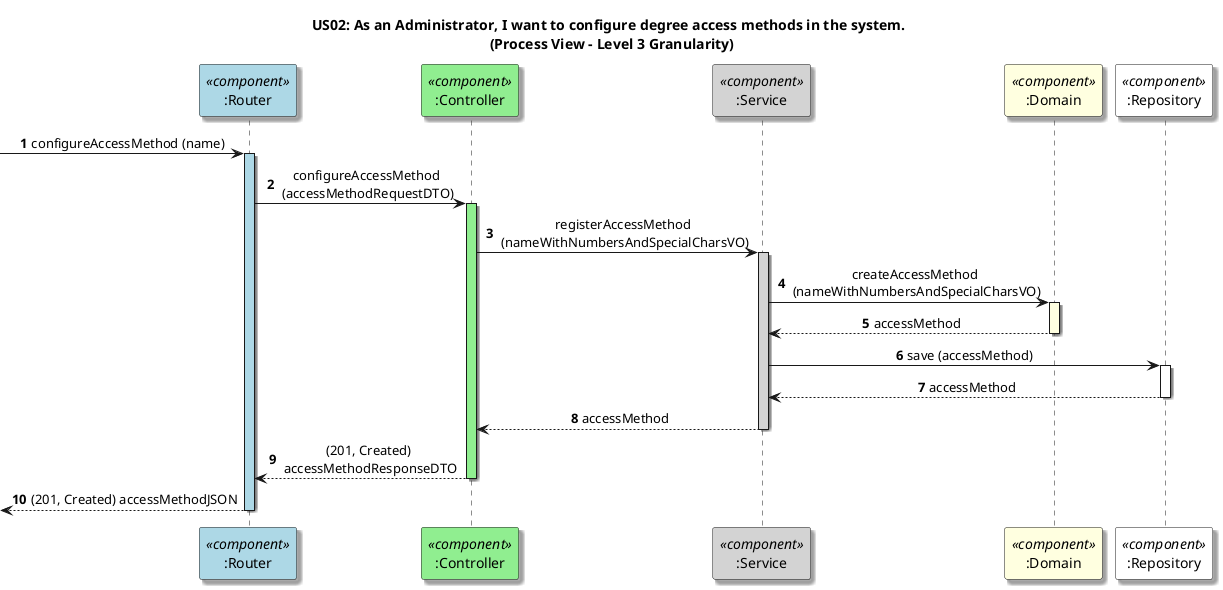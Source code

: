 @startuml
title US02: As an Administrator, I want to configure degree access methods in the system. \n (Process View - Level 3 Granularity)

skinparam defaultTextAlignment center
skinparam shadowing true

autonumber

participant ":Router" as RT <<component>> #LightBlue
participant ":Controller" as CT <<component>>#LightGreen
participant ":Service" as SV <<component>>#LightGray
participant ":Domain" as DM <<component>>#LightYellow
participant ":Repository" as RP <<component>>#white

-> RT: configureAccessMethod (name)
activate RT #LightBlue


RT -> CT: configureAccessMethod\n (accessMethodRequestDTO)
activate CT #LightGreen

CT -> SV: registerAccessMethod\n (nameWithNumbersAndSpecialCharsVO)
activate SV #LightGray

SV -> DM: createAccessMethod\n (nameWithNumbersAndSpecialCharsVO)
activate DM #LightYellow

DM --> SV: accessMethod
deactivate DM
SV -> RP: save (accessMethod)
activate RP

RP --> SV: accessMethod
deactivate RP

SV --> CT: accessMethod
deactivate SV

CT --> RT: (201, Created)\n accessMethodResponseDTO
deactivate CT

<-- RT : (201, Created) accessMethodJSON
deactivate RT

@enduml